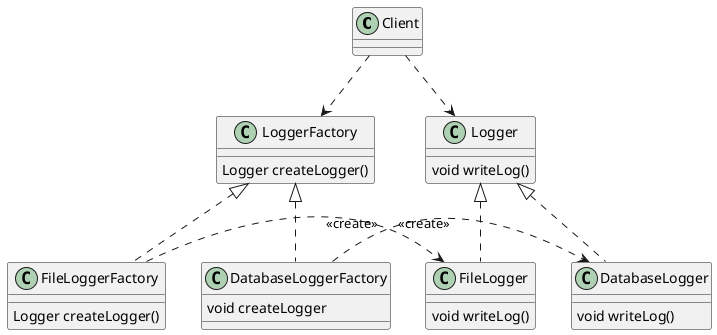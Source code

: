 @startuml
class Client
class Logger {
void writeLog()
}
class LoggerFactory {
Logger createLogger()
}
class FileLoggerFactory {
Logger createLogger()
}
class FileLogger {
void writeLog()
}
class DatabaseLoggerFactory {
void createLogger
}
class DatabaseLogger {
void writeLog()
}

Client ..down> LoggerFactory
Client ..down> Logger

FileLoggerFactory ..up|> LoggerFactory
FileLogger ..up|> Logger
FileLoggerFactory ..right> FileLogger : <<create>>

DatabaseLoggerFactory ..up|> LoggerFactory
DatabaseLogger ..up|> Logger
DatabaseLoggerFactory ..right> DatabaseLogger : <<create>>

@enduml
